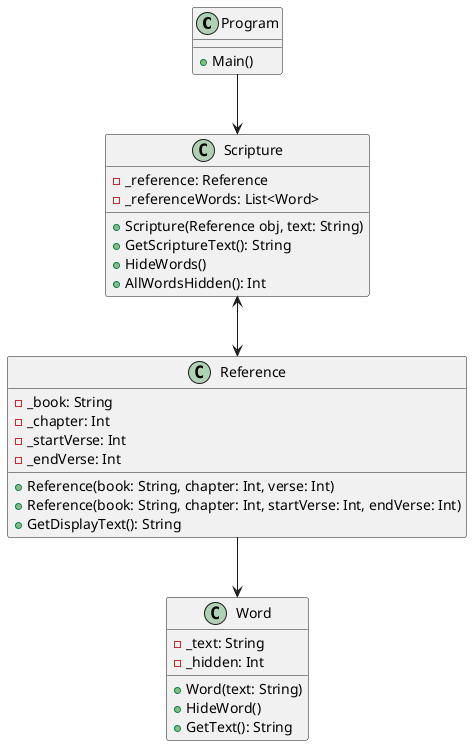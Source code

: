 @startuml Scripture

class Program {
    +Main()
}

class Scripture {
    -_reference: Reference
    -_referenceWords: List<Word>
    +Scripture(Reference obj, text: String)
    +GetScriptureText(): String
    +HideWords()
    +AllWordsHidden(): Int
}

class Reference {
    -_book: String
    -_chapter: Int
    -_startVerse: Int
    -_endVerse: Int
    +Reference(book: String, chapter: Int, verse: Int)
    +Reference(book: String, chapter: Int, startVerse: Int, endVerse: Int)
    +GetDisplayText(): String
}

class Word {
    -_text: String
    -_hidden: Int
    +Word(text: String)
    +HideWord()
    +GetText(): String
}

Program --> Scripture
Scripture <--> Reference 
Reference --> Word

' Scripture deals with the reference and the text, it gets the reference and stores the text
' of the ref in a list. GetScriptureText returns the scripture text, HideWords hides random words
' with each input, and AllWordsHidden is what tells the program to quit after all words have been hidden

' Reference stores the scripture reference, and it has two constructors that are utilized depending
' on if its a single or multiple verse reference. GetDisplayText formats the reference (John 3:16) as they'll be shown

' Word deals with the individual words in the reference, with the constructor making sure each word 
' has an actual word to store, as well as if the word is hidden or not. 
' HideWord hides the word, and getText returns the word. 

@enduml

